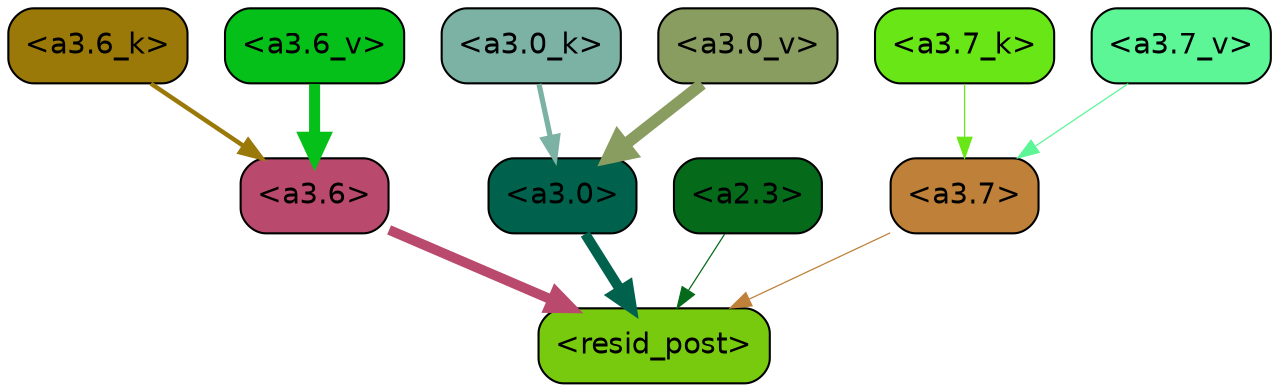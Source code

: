 strict digraph "" {
	graph [bgcolor=transparent,
		layout=dot,
		overlap=false,
		splines=true
	];
	"<a3.7>"	[color=black,
		fillcolor="#bf8139",
		fontname=Helvetica,
		shape=box,
		style="filled, rounded"];
	"<resid_post>"	[color=black,
		fillcolor="#78ca0e",
		fontname=Helvetica,
		shape=box,
		style="filled, rounded"];
	"<a3.7>" -> "<resid_post>"	[color="#bf8139",
		penwidth=0.6];
	"<a3.6>"	[color=black,
		fillcolor="#ba4a6d",
		fontname=Helvetica,
		shape=box,
		style="filled, rounded"];
	"<a3.6>" -> "<resid_post>"	[color="#ba4a6d",
		penwidth=4.7534414529800415];
	"<a3.0>"	[color=black,
		fillcolor="#00624d",
		fontname=Helvetica,
		shape=box,
		style="filled, rounded"];
	"<a3.0>" -> "<resid_post>"	[color="#00624d",
		penwidth=4.898576855659485];
	"<a2.3>"	[color=black,
		fillcolor="#056b1b",
		fontname=Helvetica,
		shape=box,
		style="filled, rounded"];
	"<a2.3>" -> "<resid_post>"	[color="#056b1b",
		penwidth=0.6];
	"<a3.7_k>"	[color=black,
		fillcolor="#68e616",
		fontname=Helvetica,
		shape=box,
		style="filled, rounded"];
	"<a3.7_k>" -> "<a3.7>"	[color="#68e616",
		penwidth=0.6];
	"<a3.6_k>"	[color=black,
		fillcolor="#9a7909",
		fontname=Helvetica,
		shape=box,
		style="filled, rounded"];
	"<a3.6_k>" -> "<a3.6>"	[color="#9a7909",
		penwidth=2.13908451795578];
	"<a3.0_k>"	[color=black,
		fillcolor="#7bb2a4",
		fontname=Helvetica,
		shape=box,
		style="filled, rounded"];
	"<a3.0_k>" -> "<a3.0>"	[color="#7bb2a4",
		penwidth=2.520303964614868];
	"<a3.7_v>"	[color=black,
		fillcolor="#5cf696",
		fontname=Helvetica,
		shape=box,
		style="filled, rounded"];
	"<a3.7_v>" -> "<a3.7>"	[color="#5cf696",
		penwidth=0.6];
	"<a3.6_v>"	[color=black,
		fillcolor="#04c019",
		fontname=Helvetica,
		shape=box,
		style="filled, rounded"];
	"<a3.6_v>" -> "<a3.6>"	[color="#04c019",
		penwidth=5.297133803367615];
	"<a3.0_v>"	[color=black,
		fillcolor="#8a9d61",
		fontname=Helvetica,
		shape=box,
		style="filled, rounded"];
	"<a3.0_v>" -> "<a3.0>"	[color="#8a9d61",
		penwidth=5.680712580680847];
}
